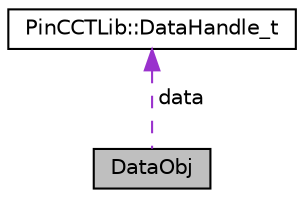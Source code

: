 digraph "DataObj"
{
  edge [fontname="Helvetica",fontsize="10",labelfontname="Helvetica",labelfontsize="10"];
  node [fontname="Helvetica",fontsize="10",shape=record];
  Node1 [label="DataObj",height=0.2,width=0.4,color="black", fillcolor="grey75", style="filled" fontcolor="black"];
  Node2 -> Node1 [dir="back",color="darkorchid3",fontsize="10",style="dashed",label=" data" ,fontname="Helvetica"];
  Node2 [label="PinCCTLib::DataHandle_t",height=0.2,width=0.4,color="black", fillcolor="white", style="filled",URL="$structPinCCTLib_1_1DataHandle__t.html"];
}
